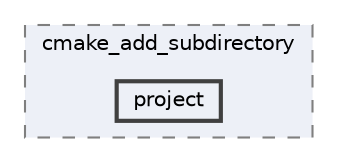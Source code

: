 digraph "C:/Dev/ezRPC/RPC/json/tests/cmake_add_subdirectory/project"
{
 // LATEX_PDF_SIZE
  bgcolor="transparent";
  edge [fontname=Helvetica,fontsize=10,labelfontname=Helvetica,labelfontsize=10];
  node [fontname=Helvetica,fontsize=10,shape=box,height=0.2,width=0.4];
  compound=true
  subgraph clusterdir_dbe4f12f3fe778f485250060a53144a0 {
    graph [ bgcolor="#edf0f7", pencolor="grey50", label="cmake_add_subdirectory", fontname=Helvetica,fontsize=10 style="filled,dashed", URL="dir_dbe4f12f3fe778f485250060a53144a0.html",tooltip=""]
  dir_86cf342fde3545dd61d55605ac550e91 [label="project", fillcolor="#edf0f7", color="grey25", style="filled,bold", URL="dir_86cf342fde3545dd61d55605ac550e91.html",tooltip=""];
  }
}
